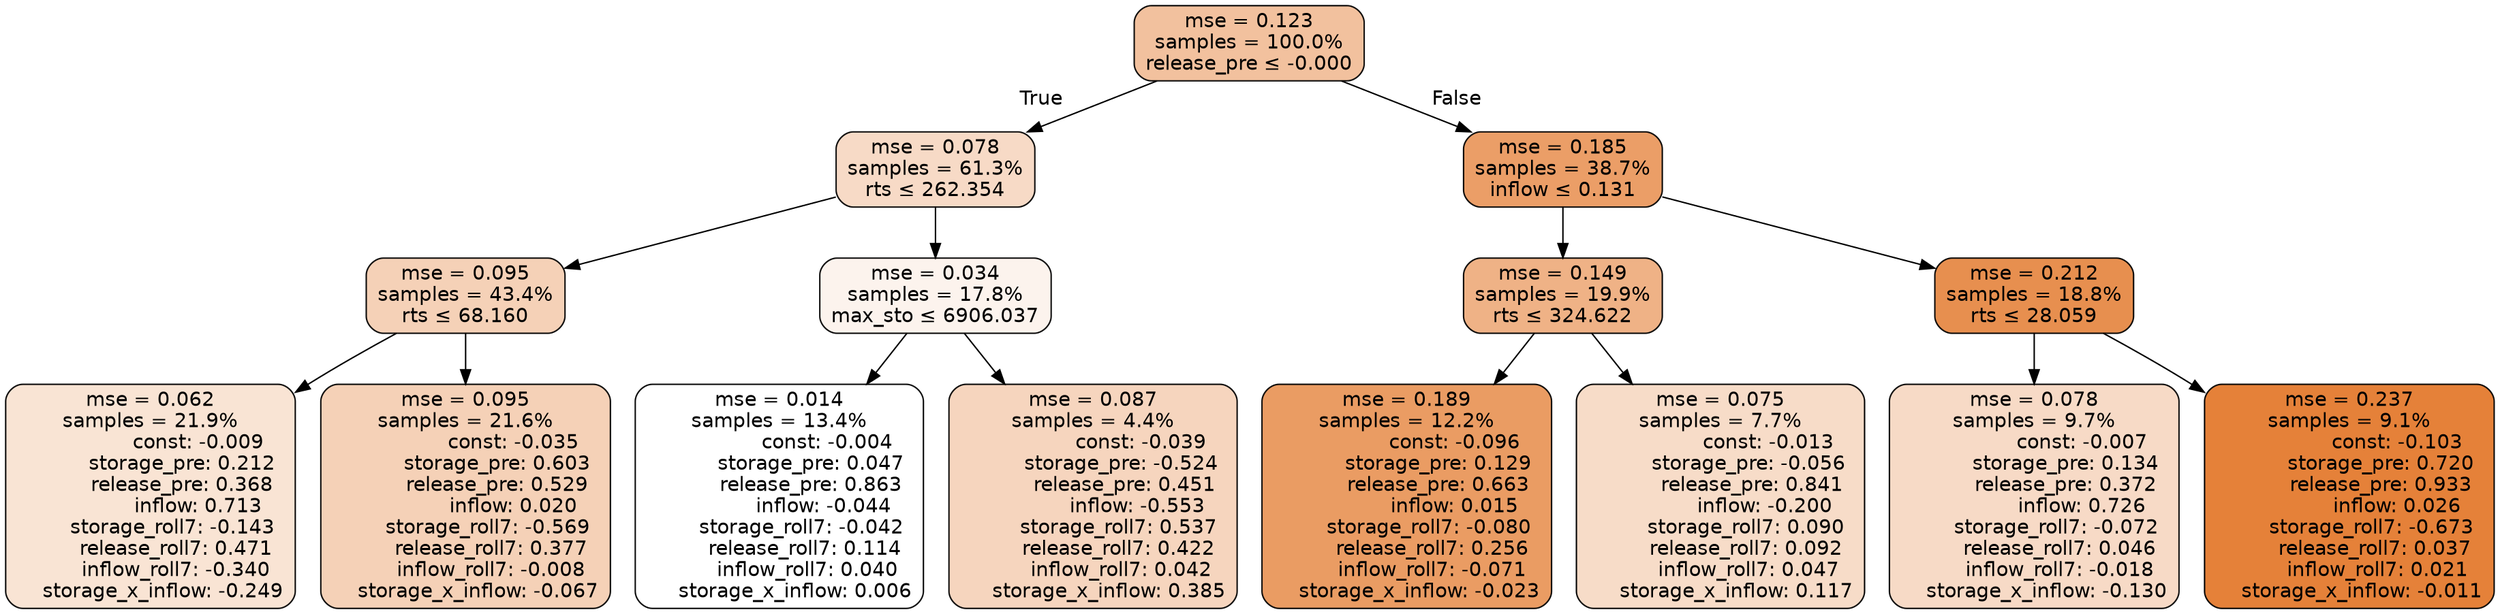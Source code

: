 digraph tree {
bgcolor="transparent"
node [shape=rectangle, style="filled, rounded", color="black", fontname=helvetica] ;
edge [fontname=helvetica] ;
	"0" [label="mse = 0.123
samples = 100.0%
release_pre &le; -0.000", fillcolor="#f2c19e"]
	"1" [label="mse = 0.078
samples = 61.3%
rts &le; 262.354", fillcolor="#f7dac6"]
	"2" [label="mse = 0.095
samples = 43.4%
rts &le; 68.160", fillcolor="#f5d1b7"]
	"3" [label="mse = 0.062
samples = 21.9%
               const: -0.009
          storage_pre: 0.212
          release_pre: 0.368
               inflow: 0.713
       storage_roll7: -0.143
        release_roll7: 0.471
        inflow_roll7: -0.340
    storage_x_inflow: -0.249", fillcolor="#f9e4d4"]
	"4" [label="mse = 0.095
samples = 21.6%
               const: -0.035
          storage_pre: 0.603
          release_pre: 0.529
               inflow: 0.020
       storage_roll7: -0.569
        release_roll7: 0.377
        inflow_roll7: -0.008
    storage_x_inflow: -0.067", fillcolor="#f5d1b7"]
	"5" [label="mse = 0.034
samples = 17.8%
max_sto &le; 6906.037", fillcolor="#fcf3ed"]
	"6" [label="mse = 0.014
samples = 13.4%
               const: -0.004
          storage_pre: 0.047
          release_pre: 0.863
              inflow: -0.044
       storage_roll7: -0.042
        release_roll7: 0.114
         inflow_roll7: 0.040
     storage_x_inflow: 0.006", fillcolor="#ffffff"]
	"7" [label="mse = 0.087
samples = 4.4%
               const: -0.039
         storage_pre: -0.524
          release_pre: 0.451
              inflow: -0.553
        storage_roll7: 0.537
        release_roll7: 0.422
         inflow_roll7: 0.042
     storage_x_inflow: 0.385", fillcolor="#f6d5be"]
	"8" [label="mse = 0.185
samples = 38.7%
inflow &le; 0.131", fillcolor="#eb9e67"]
	"9" [label="mse = 0.149
samples = 19.9%
rts &le; 324.622", fillcolor="#efb286"]
	"10" [label="mse = 0.189
samples = 12.2%
               const: -0.096
          storage_pre: 0.129
          release_pre: 0.663
               inflow: 0.015
       storage_roll7: -0.080
        release_roll7: 0.256
        inflow_roll7: -0.071
    storage_x_inflow: -0.023", fillcolor="#ea9c63"]
	"11" [label="mse = 0.075
samples = 7.7%
               const: -0.013
         storage_pre: -0.056
          release_pre: 0.841
              inflow: -0.200
        storage_roll7: 0.090
        release_roll7: 0.092
         inflow_roll7: 0.047
     storage_x_inflow: 0.117", fillcolor="#f7dcc8"]
	"12" [label="mse = 0.212
samples = 18.8%
rts &le; 28.059", fillcolor="#e78f4f"]
	"13" [label="mse = 0.078
samples = 9.7%
               const: -0.007
          storage_pre: 0.134
          release_pre: 0.372
               inflow: 0.726
       storage_roll7: -0.072
        release_roll7: 0.046
        inflow_roll7: -0.018
    storage_x_inflow: -0.130", fillcolor="#f7dac6"]
	"14" [label="mse = 0.237
samples = 9.1%
               const: -0.103
          storage_pre: 0.720
          release_pre: 0.933
               inflow: 0.026
       storage_roll7: -0.673
        release_roll7: 0.037
         inflow_roll7: 0.021
    storage_x_inflow: -0.011", fillcolor="#e58139"]

	"0" -> "1" [labeldistance=2.5, labelangle=45, headlabel="True"]
	"1" -> "2"
	"2" -> "3"
	"2" -> "4"
	"1" -> "5"
	"5" -> "6"
	"5" -> "7"
	"0" -> "8" [labeldistance=2.5, labelangle=-45, headlabel="False"]
	"8" -> "9"
	"9" -> "10"
	"9" -> "11"
	"8" -> "12"
	"12" -> "13"
	"12" -> "14"
}